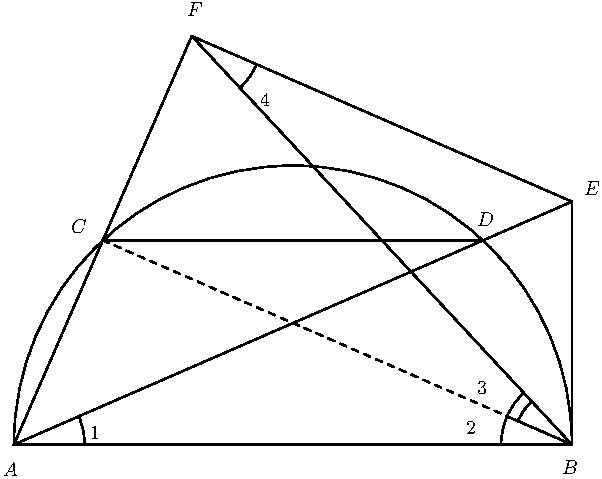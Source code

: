  /* Geogebra to Asymptote conversion, documentation at artofproblemsolving.com/Wiki go to User:Azjps/geogebra */
import graph; size(10.24890957704263cm); 
real labelscalefactor = 0.5; /* changes label-to-point distance */
pen dps = linewidth(0.7) + fontsize(10); defaultpen(dps); /* default pen style */ 
pen dotstyle = black; /* point style */ 
real xmin = -5.04379236948107, xmax = 5.20511720756156, ymin = -4.881410463971459, ymax = 5.057448067042991;  /* image dimensions */


draw(arc((-2.,0.),0.5167517433803006,0.,23.527583335488526)--(-2.,0.)--cycle, linewidth(0.8)); 
draw(arc((2.070156631054403,0.),0.5167517433803006,156.47241666451148,180.)--(2.070156631054403,0.)--cycle, linewidth(0.8)); 
draw(arc((2.070156631054403,0.),0.5167517433803006,132.94483332902297,156.47241666451148)--(2.070156631054403,0.)--cycle, linewidth(0.8)); 
draw(arc((-0.7028161210919094,2.9793954281313906),0.5167517433803006,-47.05516667097705,-23.52758333548853)--(-0.7028161210919094,2.9793954281313906)--cycle, linewidth(0.8)); 
 /* draw figures */
draw(shift((0.03507831552720142,0.))*xscale(2.035078315527201)*yscale(2.035078315527201)*arc((0,0),1,0.,180.), linewidth(0.8)); 
draw((-1.3514080605459549,1.4896977140656948)--(1.4215646916003577,1.4896977140656948), linewidth(0.8)); 
draw((-2.,0.)--(2.070156631054403,0.), linewidth(0.8)); 
draw((-1.3514080605459549,1.4896977140656948)--(2.070156631054403,0.), linewidth(0.8) + linetype("4 4")); 
draw((-0.7028161210919094,2.9793954281313906)--(-2.,0.), linewidth(0.8)); 
draw((2.070156631054403,1.7720848721802493)--(-0.7028161210919094,2.9793954281313906), linewidth(0.8)); 
draw((2.070156631054403,1.7720848721802493)--(2.070156631054403,0.), linewidth(0.8)); 
draw((-2.,0.)--(2.070156631054403,1.7720848721802493), linewidth(0.8)); 
draw((-0.7028161210919094,2.9793954281313906)--(2.070156631054403,0.), linewidth(0.8)); 
draw(arc((2.070156631054403,0.),0.5167517433803006,132.94483332902297,156.47241666451148), linewidth(0.8)); 
draw(arc((2.070156631054403,0.),0.43062645281691714,132.94483332902297,156.47241666451148), linewidth(0.8)); 
 /* dots and labels */
dot((-2.,0.),linewidth(1.pt) + dotstyle); 
label("$A$", (-2.098307432213356,-0.24786983166143017), NE * labelscalefactor); 
dot((2.070156631054403,0.),linewidth(1.pt) + dotstyle); 
label("$B$", (1.9840313404910195,-0.23064477354875348), NE * labelscalefactor); 
dot((-1.3514080605459549,1.4896977140656948),linewidth(1.pt) + dotstyle); 
label("$C$", (-1.5987807469457318,1.5263111539442689), NE * labelscalefactor); 
dot((1.4215646916003577,1.4896977140656948),linewidth(1.pt) + dotstyle); 
label("$D$", (1.3639292484346588,1.5779863282822988), NE * labelscalefactor); 
dot((2.070156631054403,1.7720848721802493),linewidth(1.pt) + dotstyle); 
label("$E$", (2.1390568635051097,1.8019120837470959), NE * labelscalefactor); 
dot((-0.7028161210919094,2.9793954281313906),linewidth(1.pt) + dotstyle); 
label("$F$", (-0.754752899424574,3.1110165003105243), NE * labelscalefactor); 
label("1", (-1.4609802820443183,0.027731098141396855), NE * labelscalefactor); 
label("2", (1.2778039578712752,0.06218121436675023), NE * labelscalefactor); 
label("3", (1.3639292484346588,0.35500720228225396), NE * labelscalefactor); 
label("4", (-0.22077609793159664,2.45646429202881), NE * labelscalefactor); 
clip((xmin,ymin)--(xmin,ymax)--(xmax,ymax)--(xmax,ymin)--cycle); 
 /* end of picture */